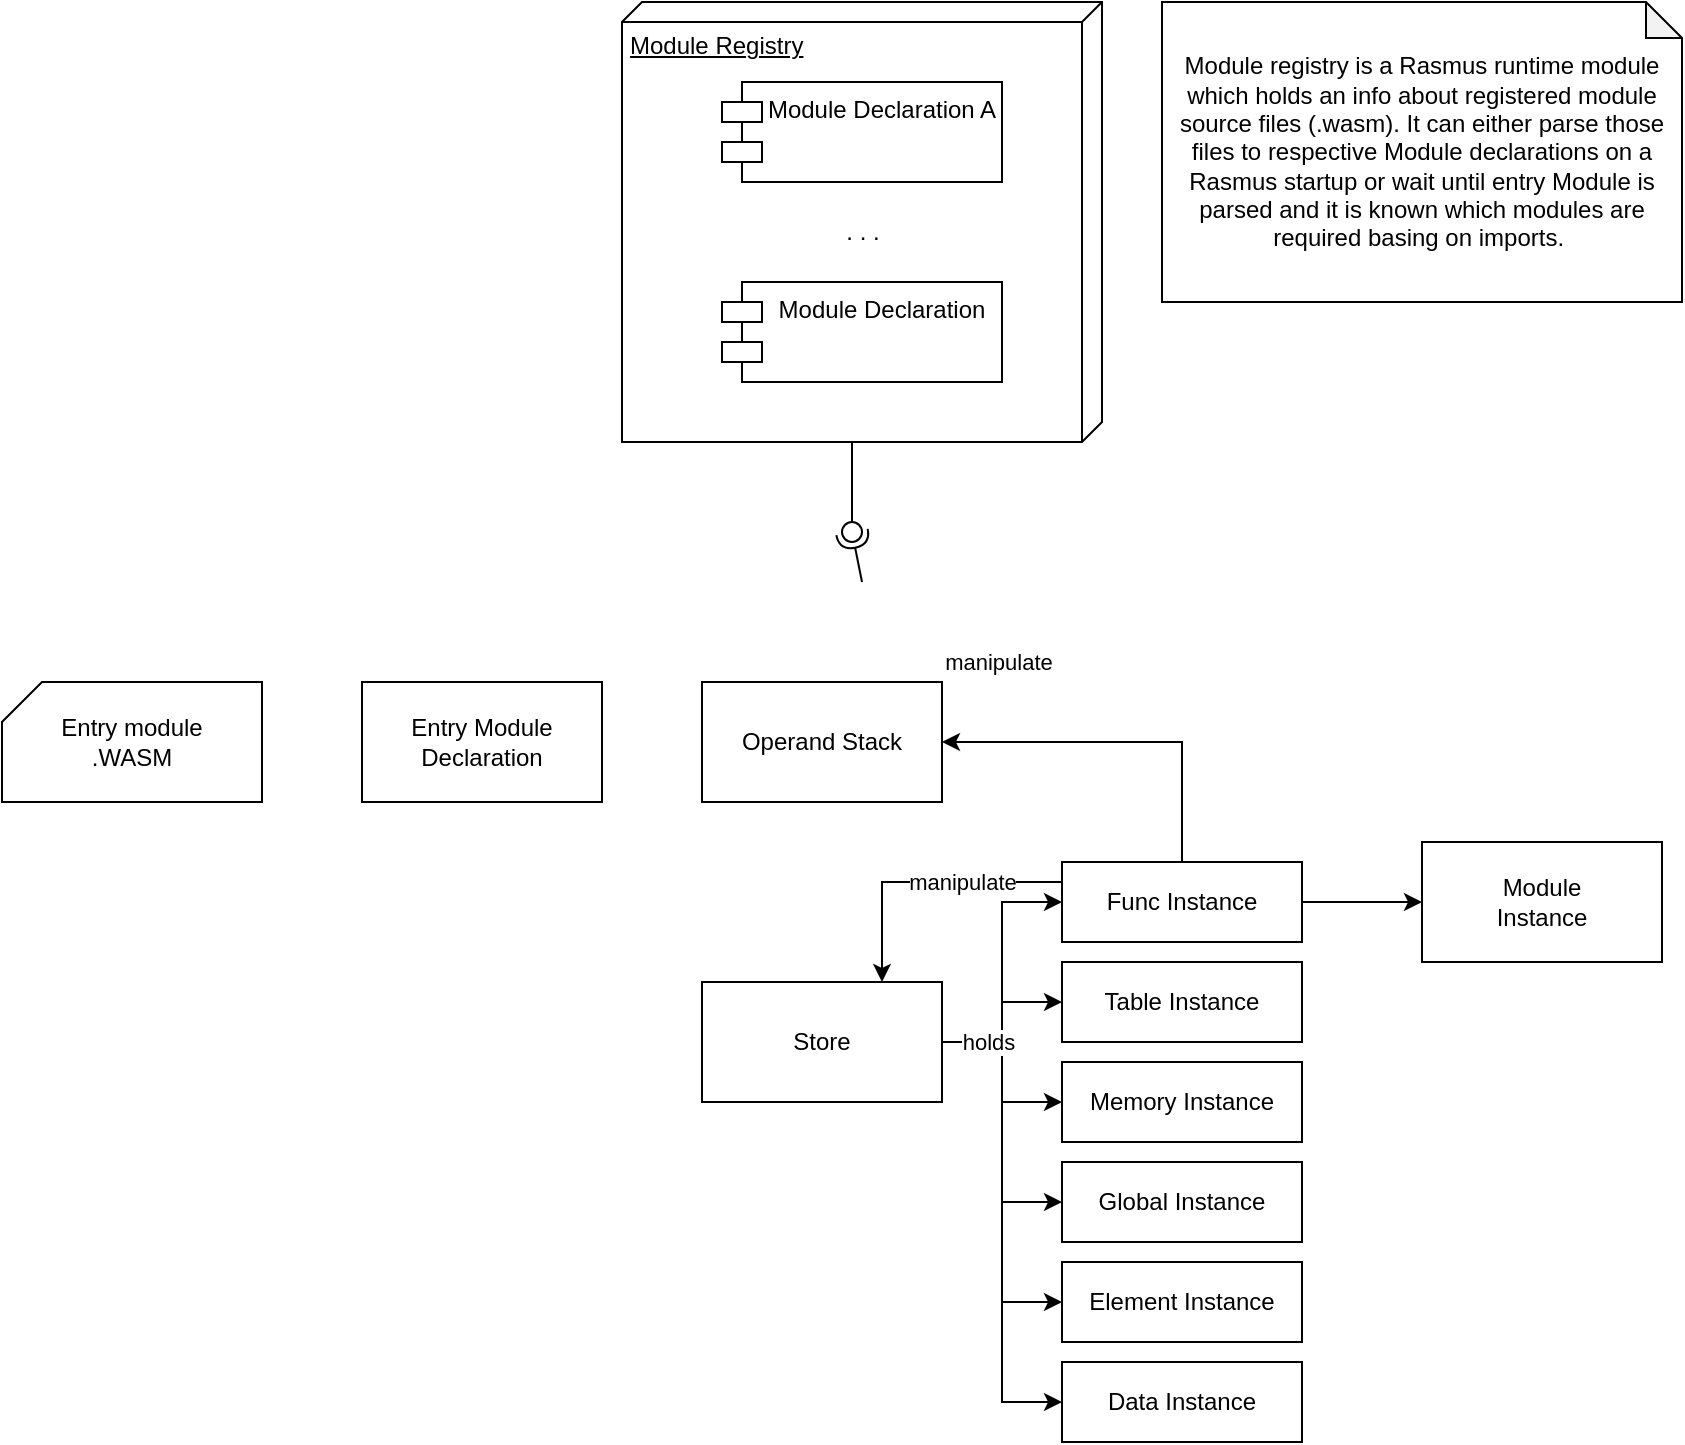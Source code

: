 <mxfile version="20.4.0" type="device"><diagram id="5NonpNSNoJ1U7R6jdRty" name="Page-1"><mxGraphModel dx="786" dy="1620" grid="1" gridSize="10" guides="1" tooltips="1" connect="1" arrows="1" fold="1" page="1" pageScale="1" pageWidth="850" pageHeight="1100" math="0" shadow="0"><root><mxCell id="0"/><mxCell id="1" parent="0"/><mxCell id="_8CyCpv8MZdzefJi4GOl-49" style="edgeStyle=orthogonalEdgeStyle;rounded=0;orthogonalLoop=1;jettySize=auto;html=1;exitX=1;exitY=0.5;exitDx=0;exitDy=0;entryX=0;entryY=0.5;entryDx=0;entryDy=0;jumpStyle=arc;" edge="1" parent="1" source="_8CyCpv8MZdzefJi4GOl-37" target="_8CyCpv8MZdzefJi4GOl-44"><mxGeometry relative="1" as="geometry"/></mxCell><mxCell id="_8CyCpv8MZdzefJi4GOl-10" value="Module Registry" style="verticalAlign=top;align=left;spacingTop=8;spacingLeft=2;spacingRight=12;shape=cube;size=10;direction=south;fontStyle=4;html=1;" vertex="1" parent="1"><mxGeometry x="670" y="-10" width="240" height="220" as="geometry"/></mxCell><mxCell id="_8CyCpv8MZdzefJi4GOl-7" value="Module Declaration A" style="shape=module;align=left;spacingLeft=20;align=center;verticalAlign=top;" vertex="1" parent="1"><mxGeometry x="720" y="30" width="140" height="50" as="geometry"/></mxCell><mxCell id="_8CyCpv8MZdzefJi4GOl-8" value="Module Declaration" style="shape=module;align=left;spacingLeft=20;align=center;verticalAlign=top;" vertex="1" parent="1"><mxGeometry x="720" y="130" width="140" height="50" as="geometry"/></mxCell><mxCell id="_8CyCpv8MZdzefJi4GOl-9" value=". . ." style="text;html=1;align=center;verticalAlign=middle;resizable=0;points=[];autosize=1;strokeColor=none;fillColor=none;" vertex="1" parent="1"><mxGeometry x="770" y="90" width="40" height="30" as="geometry"/></mxCell><mxCell id="_8CyCpv8MZdzefJi4GOl-23" value="" style="rounded=0;orthogonalLoop=1;jettySize=auto;html=1;endArrow=none;endFill=0;sketch=0;sourcePerimeterSpacing=0;targetPerimeterSpacing=0;exitX=0;exitY=0;exitDx=220;exitDy=125;exitPerimeter=0;" edge="1" target="_8CyCpv8MZdzefJi4GOl-25" parent="1" source="_8CyCpv8MZdzefJi4GOl-10"><mxGeometry relative="1" as="geometry"><mxPoint x="790" y="220" as="sourcePoint"/></mxGeometry></mxCell><mxCell id="_8CyCpv8MZdzefJi4GOl-24" value="" style="rounded=0;orthogonalLoop=1;jettySize=auto;html=1;endArrow=halfCircle;endFill=0;entryX=0.5;entryY=0.5;endSize=6;strokeWidth=1;sketch=0;" edge="1" target="_8CyCpv8MZdzefJi4GOl-25" parent="1"><mxGeometry relative="1" as="geometry"><mxPoint x="790" y="280" as="sourcePoint"/></mxGeometry></mxCell><mxCell id="_8CyCpv8MZdzefJi4GOl-25" value="" style="ellipse;whiteSpace=wrap;html=1;align=center;aspect=fixed;resizable=0;points=[];outlineConnect=0;sketch=0;" vertex="1" parent="1"><mxGeometry x="780" y="250" width="10" height="10" as="geometry"/></mxCell><mxCell id="_8CyCpv8MZdzefJi4GOl-33" value="Module registry is a Rasmus runtime module which holds an info about registered module source files (.wasm). It can either parse those files to respective Module declarations on a Rasmus startup or wait until entry Module is parsed and it is known which modules are required basing on imports.&amp;nbsp;" style="shape=note;whiteSpace=wrap;html=1;backgroundOutline=1;darkOpacity=0.05;size=18;" vertex="1" parent="1"><mxGeometry x="940" y="-10" width="260" height="150" as="geometry"/></mxCell><mxCell id="_8CyCpv8MZdzefJi4GOl-34" value="Entry module&lt;br&gt;.WASM" style="shape=card;whiteSpace=wrap;html=1;size=20;" vertex="1" parent="1"><mxGeometry x="360" y="330" width="130" height="60" as="geometry"/></mxCell><mxCell id="_8CyCpv8MZdzefJi4GOl-35" value="Entry Module&lt;br&gt;Declaration" style="rounded=0;whiteSpace=wrap;html=1;" vertex="1" parent="1"><mxGeometry x="540" y="330" width="120" height="60" as="geometry"/></mxCell><mxCell id="_8CyCpv8MZdzefJi4GOl-36" value="Module&lt;br&gt;Instance" style="rounded=0;whiteSpace=wrap;html=1;" vertex="1" parent="1"><mxGeometry x="1070" y="410" width="120" height="60" as="geometry"/></mxCell><mxCell id="_8CyCpv8MZdzefJi4GOl-53" style="edgeStyle=orthogonalEdgeStyle;rounded=0;jumpStyle=arc;orthogonalLoop=1;jettySize=auto;html=1;" edge="1" parent="1" source="_8CyCpv8MZdzefJi4GOl-37" target="_8CyCpv8MZdzefJi4GOl-50"><mxGeometry relative="1" as="geometry"/></mxCell><mxCell id="_8CyCpv8MZdzefJi4GOl-54" style="edgeStyle=orthogonalEdgeStyle;rounded=0;jumpStyle=arc;orthogonalLoop=1;jettySize=auto;html=1;exitX=1;exitY=0.5;exitDx=0;exitDy=0;entryX=0;entryY=0.5;entryDx=0;entryDy=0;" edge="1" parent="1" source="_8CyCpv8MZdzefJi4GOl-37" target="_8CyCpv8MZdzefJi4GOl-52"><mxGeometry relative="1" as="geometry"/></mxCell><mxCell id="_8CyCpv8MZdzefJi4GOl-57" style="edgeStyle=orthogonalEdgeStyle;rounded=0;jumpStyle=arc;orthogonalLoop=1;jettySize=auto;html=1;exitX=1;exitY=0.5;exitDx=0;exitDy=0;entryX=0;entryY=0.5;entryDx=0;entryDy=0;" edge="1" parent="1" source="_8CyCpv8MZdzefJi4GOl-37" target="_8CyCpv8MZdzefJi4GOl-55"><mxGeometry relative="1" as="geometry"/></mxCell><mxCell id="_8CyCpv8MZdzefJi4GOl-58" style="edgeStyle=orthogonalEdgeStyle;rounded=0;jumpStyle=arc;orthogonalLoop=1;jettySize=auto;html=1;exitX=1;exitY=0.5;exitDx=0;exitDy=0;entryX=0;entryY=0.5;entryDx=0;entryDy=0;" edge="1" parent="1" source="_8CyCpv8MZdzefJi4GOl-37" target="_8CyCpv8MZdzefJi4GOl-56"><mxGeometry relative="1" as="geometry"/></mxCell><mxCell id="_8CyCpv8MZdzefJi4GOl-37" value="Store" style="rounded=0;whiteSpace=wrap;html=1;" vertex="1" parent="1"><mxGeometry x="710" y="480" width="120" height="60" as="geometry"/></mxCell><mxCell id="_8CyCpv8MZdzefJi4GOl-38" value="Operand Stack" style="rounded=0;whiteSpace=wrap;html=1;" vertex="1" parent="1"><mxGeometry x="710" y="330" width="120" height="60" as="geometry"/></mxCell><mxCell id="_8CyCpv8MZdzefJi4GOl-41" style="edgeStyle=orthogonalEdgeStyle;rounded=0;orthogonalLoop=1;jettySize=auto;html=1;entryX=0;entryY=0.5;entryDx=0;entryDy=0;" edge="1" parent="1" source="_8CyCpv8MZdzefJi4GOl-39" target="_8CyCpv8MZdzefJi4GOl-36"><mxGeometry relative="1" as="geometry"/></mxCell><mxCell id="_8CyCpv8MZdzefJi4GOl-43" style="edgeStyle=orthogonalEdgeStyle;rounded=0;orthogonalLoop=1;jettySize=auto;html=1;entryX=1;entryY=0.5;entryDx=0;entryDy=0;exitX=0.5;exitY=0;exitDx=0;exitDy=0;jumpStyle=arc;" edge="1" parent="1" source="_8CyCpv8MZdzefJi4GOl-39" target="_8CyCpv8MZdzefJi4GOl-38"><mxGeometry relative="1" as="geometry"><Array as="points"><mxPoint x="950" y="360"/></Array></mxGeometry></mxCell><mxCell id="_8CyCpv8MZdzefJi4GOl-48" value="manipulate" style="edgeLabel;html=1;align=center;verticalAlign=middle;resizable=0;points=[];" vertex="1" connectable="0" parent="_8CyCpv8MZdzefJi4GOl-43"><mxGeometry x="0.74" y="-1" relative="1" as="geometry"><mxPoint x="4" y="-39" as="offset"/></mxGeometry></mxCell><mxCell id="_8CyCpv8MZdzefJi4GOl-45" style="edgeStyle=orthogonalEdgeStyle;rounded=0;orthogonalLoop=1;jettySize=auto;html=1;exitX=0;exitY=0.25;exitDx=0;exitDy=0;entryX=0.75;entryY=0;entryDx=0;entryDy=0;" edge="1" parent="1" source="_8CyCpv8MZdzefJi4GOl-39" target="_8CyCpv8MZdzefJi4GOl-37"><mxGeometry relative="1" as="geometry"/></mxCell><mxCell id="_8CyCpv8MZdzefJi4GOl-46" value="manipulate" style="edgeLabel;html=1;align=center;verticalAlign=middle;resizable=0;points=[];" vertex="1" connectable="0" parent="_8CyCpv8MZdzefJi4GOl-45"><mxGeometry x="-0.029" y="1" relative="1" as="geometry"><mxPoint x="18" y="-1" as="offset"/></mxGeometry></mxCell><mxCell id="_8CyCpv8MZdzefJi4GOl-39" value="Func Instance" style="rounded=0;whiteSpace=wrap;html=1;" vertex="1" parent="1"><mxGeometry x="890" y="420" width="120" height="40" as="geometry"/></mxCell><mxCell id="_8CyCpv8MZdzefJi4GOl-44" value="Table Instance" style="rounded=0;whiteSpace=wrap;html=1;" vertex="1" parent="1"><mxGeometry x="890" y="470" width="120" height="40" as="geometry"/></mxCell><mxCell id="_8CyCpv8MZdzefJi4GOl-50" value="Memory Instance" style="rounded=0;whiteSpace=wrap;html=1;" vertex="1" parent="1"><mxGeometry x="890" y="520" width="120" height="40" as="geometry"/></mxCell><mxCell id="_8CyCpv8MZdzefJi4GOl-52" value="Global Instance" style="rounded=0;whiteSpace=wrap;html=1;" vertex="1" parent="1"><mxGeometry x="890" y="570" width="120" height="40" as="geometry"/></mxCell><mxCell id="_8CyCpv8MZdzefJi4GOl-55" value="Element Instance" style="rounded=0;whiteSpace=wrap;html=1;" vertex="1" parent="1"><mxGeometry x="890" y="620" width="120" height="40" as="geometry"/></mxCell><mxCell id="_8CyCpv8MZdzefJi4GOl-56" value="Data Instance" style="rounded=0;whiteSpace=wrap;html=1;" vertex="1" parent="1"><mxGeometry x="890" y="670" width="120" height="40" as="geometry"/></mxCell><mxCell id="_8CyCpv8MZdzefJi4GOl-40" style="edgeStyle=orthogonalEdgeStyle;rounded=0;orthogonalLoop=1;jettySize=auto;html=1;exitX=1;exitY=0.5;exitDx=0;exitDy=0;entryX=0;entryY=0.5;entryDx=0;entryDy=0;" edge="1" parent="1" source="_8CyCpv8MZdzefJi4GOl-37" target="_8CyCpv8MZdzefJi4GOl-39"><mxGeometry relative="1" as="geometry"/></mxCell><mxCell id="_8CyCpv8MZdzefJi4GOl-47" value="holds" style="edgeLabel;html=1;align=center;verticalAlign=middle;resizable=0;points=[];" vertex="1" connectable="0" parent="_8CyCpv8MZdzefJi4GOl-40"><mxGeometry x="-0.646" y="1" relative="1" as="geometry"><mxPoint y="1" as="offset"/></mxGeometry></mxCell></root></mxGraphModel></diagram></mxfile>
